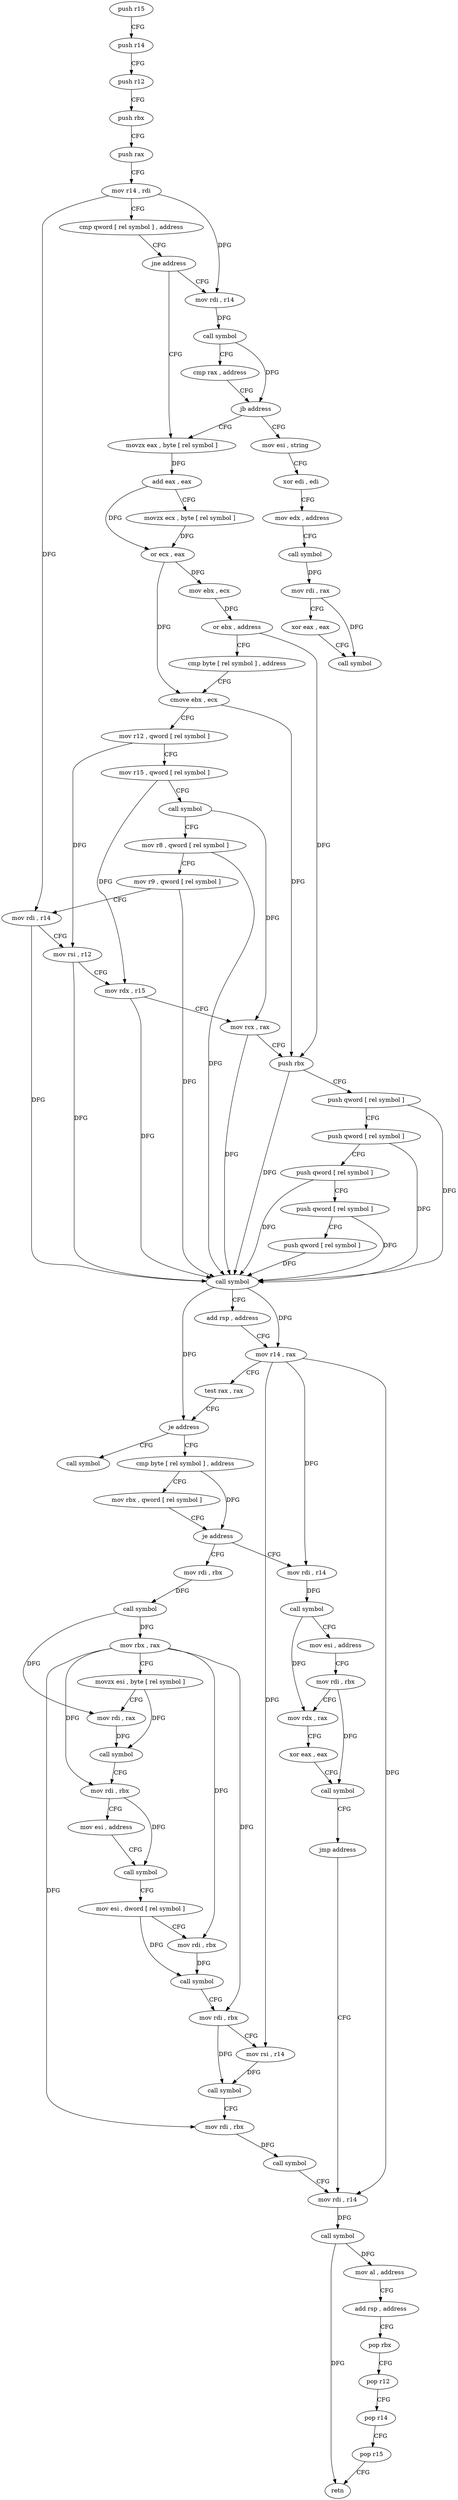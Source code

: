 digraph "func" {
"4217344" [label = "push r15" ]
"4217346" [label = "push r14" ]
"4217348" [label = "push r12" ]
"4217350" [label = "push rbx" ]
"4217351" [label = "push rax" ]
"4217352" [label = "mov r14 , rdi" ]
"4217355" [label = "cmp qword [ rel symbol ] , address" ]
"4217363" [label = "jne address" ]
"4217406" [label = "movzx eax , byte [ rel symbol ]" ]
"4217365" [label = "mov rdi , r14" ]
"4217413" [label = "add eax , eax" ]
"4217415" [label = "movzx ecx , byte [ rel symbol ]" ]
"4217422" [label = "or ecx , eax" ]
"4217424" [label = "mov ebx , ecx" ]
"4217426" [label = "or ebx , address" ]
"4217429" [label = "cmp byte [ rel symbol ] , address" ]
"4217436" [label = "cmove ebx , ecx" ]
"4217439" [label = "mov r12 , qword [ rel symbol ]" ]
"4217446" [label = "mov r15 , qword [ rel symbol ]" ]
"4217453" [label = "call symbol" ]
"4217458" [label = "mov r8 , qword [ rel symbol ]" ]
"4217465" [label = "mov r9 , qword [ rel symbol ]" ]
"4217472" [label = "mov rdi , r14" ]
"4217475" [label = "mov rsi , r12" ]
"4217478" [label = "mov rdx , r15" ]
"4217481" [label = "mov rcx , rax" ]
"4217484" [label = "push rbx" ]
"4217485" [label = "push qword [ rel symbol ]" ]
"4217491" [label = "push qword [ rel symbol ]" ]
"4217497" [label = "push qword [ rel symbol ]" ]
"4217503" [label = "push qword [ rel symbol ]" ]
"4217509" [label = "push qword [ rel symbol ]" ]
"4217515" [label = "call symbol" ]
"4217520" [label = "add rsp , address" ]
"4217524" [label = "mov r14 , rax" ]
"4217527" [label = "test rax , rax" ]
"4217530" [label = "je address" ]
"4217576" [label = "call symbol" ]
"4217532" [label = "cmp byte [ rel symbol ] , address" ]
"4217368" [label = "call symbol" ]
"4217373" [label = "cmp rax , address" ]
"4217377" [label = "jb address" ]
"4217379" [label = "mov esi , string" ]
"4217539" [label = "mov rbx , qword [ rel symbol ]" ]
"4217546" [label = "je address" ]
"4217597" [label = "mov rdi , rbx" ]
"4217548" [label = "mov rdi , r14" ]
"4217384" [label = "xor edi , edi" ]
"4217386" [label = "mov edx , address" ]
"4217391" [label = "call symbol" ]
"4217396" [label = "mov rdi , rax" ]
"4217399" [label = "xor eax , eax" ]
"4217401" [label = "call symbol" ]
"4217600" [label = "call symbol" ]
"4217605" [label = "mov rbx , rax" ]
"4217608" [label = "movzx esi , byte [ rel symbol ]" ]
"4217615" [label = "mov rdi , rax" ]
"4217618" [label = "call symbol" ]
"4217623" [label = "mov rdi , rbx" ]
"4217626" [label = "mov esi , address" ]
"4217631" [label = "call symbol" ]
"4217636" [label = "mov esi , dword [ rel symbol ]" ]
"4217642" [label = "mov rdi , rbx" ]
"4217645" [label = "call symbol" ]
"4217650" [label = "mov rdi , rbx" ]
"4217653" [label = "mov rsi , r14" ]
"4217656" [label = "call symbol" ]
"4217661" [label = "mov rdi , rbx" ]
"4217664" [label = "call symbol" ]
"4217669" [label = "mov rdi , r14" ]
"4217551" [label = "call symbol" ]
"4217556" [label = "mov esi , address" ]
"4217561" [label = "mov rdi , rbx" ]
"4217564" [label = "mov rdx , rax" ]
"4217567" [label = "xor eax , eax" ]
"4217569" [label = "call symbol" ]
"4217574" [label = "jmp address" ]
"4217672" [label = "call symbol" ]
"4217677" [label = "mov al , address" ]
"4217679" [label = "add rsp , address" ]
"4217683" [label = "pop rbx" ]
"4217684" [label = "pop r12" ]
"4217686" [label = "pop r14" ]
"4217688" [label = "pop r15" ]
"4217690" [label = "retn" ]
"4217344" -> "4217346" [ label = "CFG" ]
"4217346" -> "4217348" [ label = "CFG" ]
"4217348" -> "4217350" [ label = "CFG" ]
"4217350" -> "4217351" [ label = "CFG" ]
"4217351" -> "4217352" [ label = "CFG" ]
"4217352" -> "4217355" [ label = "CFG" ]
"4217352" -> "4217365" [ label = "DFG" ]
"4217352" -> "4217472" [ label = "DFG" ]
"4217355" -> "4217363" [ label = "CFG" ]
"4217363" -> "4217406" [ label = "CFG" ]
"4217363" -> "4217365" [ label = "CFG" ]
"4217406" -> "4217413" [ label = "DFG" ]
"4217365" -> "4217368" [ label = "DFG" ]
"4217413" -> "4217415" [ label = "CFG" ]
"4217413" -> "4217422" [ label = "DFG" ]
"4217415" -> "4217422" [ label = "DFG" ]
"4217422" -> "4217424" [ label = "DFG" ]
"4217422" -> "4217436" [ label = "DFG" ]
"4217424" -> "4217426" [ label = "DFG" ]
"4217426" -> "4217429" [ label = "CFG" ]
"4217426" -> "4217484" [ label = "DFG" ]
"4217429" -> "4217436" [ label = "CFG" ]
"4217436" -> "4217439" [ label = "CFG" ]
"4217436" -> "4217484" [ label = "DFG" ]
"4217439" -> "4217446" [ label = "CFG" ]
"4217439" -> "4217475" [ label = "DFG" ]
"4217446" -> "4217453" [ label = "CFG" ]
"4217446" -> "4217478" [ label = "DFG" ]
"4217453" -> "4217458" [ label = "CFG" ]
"4217453" -> "4217481" [ label = "DFG" ]
"4217458" -> "4217465" [ label = "CFG" ]
"4217458" -> "4217515" [ label = "DFG" ]
"4217465" -> "4217472" [ label = "CFG" ]
"4217465" -> "4217515" [ label = "DFG" ]
"4217472" -> "4217475" [ label = "CFG" ]
"4217472" -> "4217515" [ label = "DFG" ]
"4217475" -> "4217478" [ label = "CFG" ]
"4217475" -> "4217515" [ label = "DFG" ]
"4217478" -> "4217481" [ label = "CFG" ]
"4217478" -> "4217515" [ label = "DFG" ]
"4217481" -> "4217484" [ label = "CFG" ]
"4217481" -> "4217515" [ label = "DFG" ]
"4217484" -> "4217485" [ label = "CFG" ]
"4217484" -> "4217515" [ label = "DFG" ]
"4217485" -> "4217491" [ label = "CFG" ]
"4217485" -> "4217515" [ label = "DFG" ]
"4217491" -> "4217497" [ label = "CFG" ]
"4217491" -> "4217515" [ label = "DFG" ]
"4217497" -> "4217503" [ label = "CFG" ]
"4217497" -> "4217515" [ label = "DFG" ]
"4217503" -> "4217509" [ label = "CFG" ]
"4217503" -> "4217515" [ label = "DFG" ]
"4217509" -> "4217515" [ label = "DFG" ]
"4217515" -> "4217520" [ label = "CFG" ]
"4217515" -> "4217524" [ label = "DFG" ]
"4217515" -> "4217530" [ label = "DFG" ]
"4217520" -> "4217524" [ label = "CFG" ]
"4217524" -> "4217527" [ label = "CFG" ]
"4217524" -> "4217653" [ label = "DFG" ]
"4217524" -> "4217548" [ label = "DFG" ]
"4217524" -> "4217669" [ label = "DFG" ]
"4217527" -> "4217530" [ label = "CFG" ]
"4217530" -> "4217576" [ label = "CFG" ]
"4217530" -> "4217532" [ label = "CFG" ]
"4217532" -> "4217539" [ label = "CFG" ]
"4217532" -> "4217546" [ label = "DFG" ]
"4217368" -> "4217373" [ label = "CFG" ]
"4217368" -> "4217377" [ label = "DFG" ]
"4217373" -> "4217377" [ label = "CFG" ]
"4217377" -> "4217406" [ label = "CFG" ]
"4217377" -> "4217379" [ label = "CFG" ]
"4217379" -> "4217384" [ label = "CFG" ]
"4217539" -> "4217546" [ label = "CFG" ]
"4217546" -> "4217597" [ label = "CFG" ]
"4217546" -> "4217548" [ label = "CFG" ]
"4217597" -> "4217600" [ label = "DFG" ]
"4217548" -> "4217551" [ label = "DFG" ]
"4217384" -> "4217386" [ label = "CFG" ]
"4217386" -> "4217391" [ label = "CFG" ]
"4217391" -> "4217396" [ label = "DFG" ]
"4217396" -> "4217399" [ label = "CFG" ]
"4217396" -> "4217401" [ label = "DFG" ]
"4217399" -> "4217401" [ label = "CFG" ]
"4217600" -> "4217605" [ label = "DFG" ]
"4217600" -> "4217615" [ label = "DFG" ]
"4217605" -> "4217608" [ label = "CFG" ]
"4217605" -> "4217623" [ label = "DFG" ]
"4217605" -> "4217642" [ label = "DFG" ]
"4217605" -> "4217650" [ label = "DFG" ]
"4217605" -> "4217661" [ label = "DFG" ]
"4217608" -> "4217615" [ label = "CFG" ]
"4217608" -> "4217618" [ label = "DFG" ]
"4217615" -> "4217618" [ label = "DFG" ]
"4217618" -> "4217623" [ label = "CFG" ]
"4217623" -> "4217626" [ label = "CFG" ]
"4217623" -> "4217631" [ label = "DFG" ]
"4217626" -> "4217631" [ label = "CFG" ]
"4217631" -> "4217636" [ label = "CFG" ]
"4217636" -> "4217642" [ label = "CFG" ]
"4217636" -> "4217645" [ label = "DFG" ]
"4217642" -> "4217645" [ label = "DFG" ]
"4217645" -> "4217650" [ label = "CFG" ]
"4217650" -> "4217653" [ label = "CFG" ]
"4217650" -> "4217656" [ label = "DFG" ]
"4217653" -> "4217656" [ label = "DFG" ]
"4217656" -> "4217661" [ label = "CFG" ]
"4217661" -> "4217664" [ label = "DFG" ]
"4217664" -> "4217669" [ label = "CFG" ]
"4217669" -> "4217672" [ label = "DFG" ]
"4217551" -> "4217556" [ label = "CFG" ]
"4217551" -> "4217564" [ label = "DFG" ]
"4217556" -> "4217561" [ label = "CFG" ]
"4217561" -> "4217564" [ label = "CFG" ]
"4217561" -> "4217569" [ label = "DFG" ]
"4217564" -> "4217567" [ label = "CFG" ]
"4217567" -> "4217569" [ label = "CFG" ]
"4217569" -> "4217574" [ label = "CFG" ]
"4217574" -> "4217669" [ label = "CFG" ]
"4217672" -> "4217677" [ label = "DFG" ]
"4217672" -> "4217690" [ label = "DFG" ]
"4217677" -> "4217679" [ label = "CFG" ]
"4217679" -> "4217683" [ label = "CFG" ]
"4217683" -> "4217684" [ label = "CFG" ]
"4217684" -> "4217686" [ label = "CFG" ]
"4217686" -> "4217688" [ label = "CFG" ]
"4217688" -> "4217690" [ label = "CFG" ]
}
